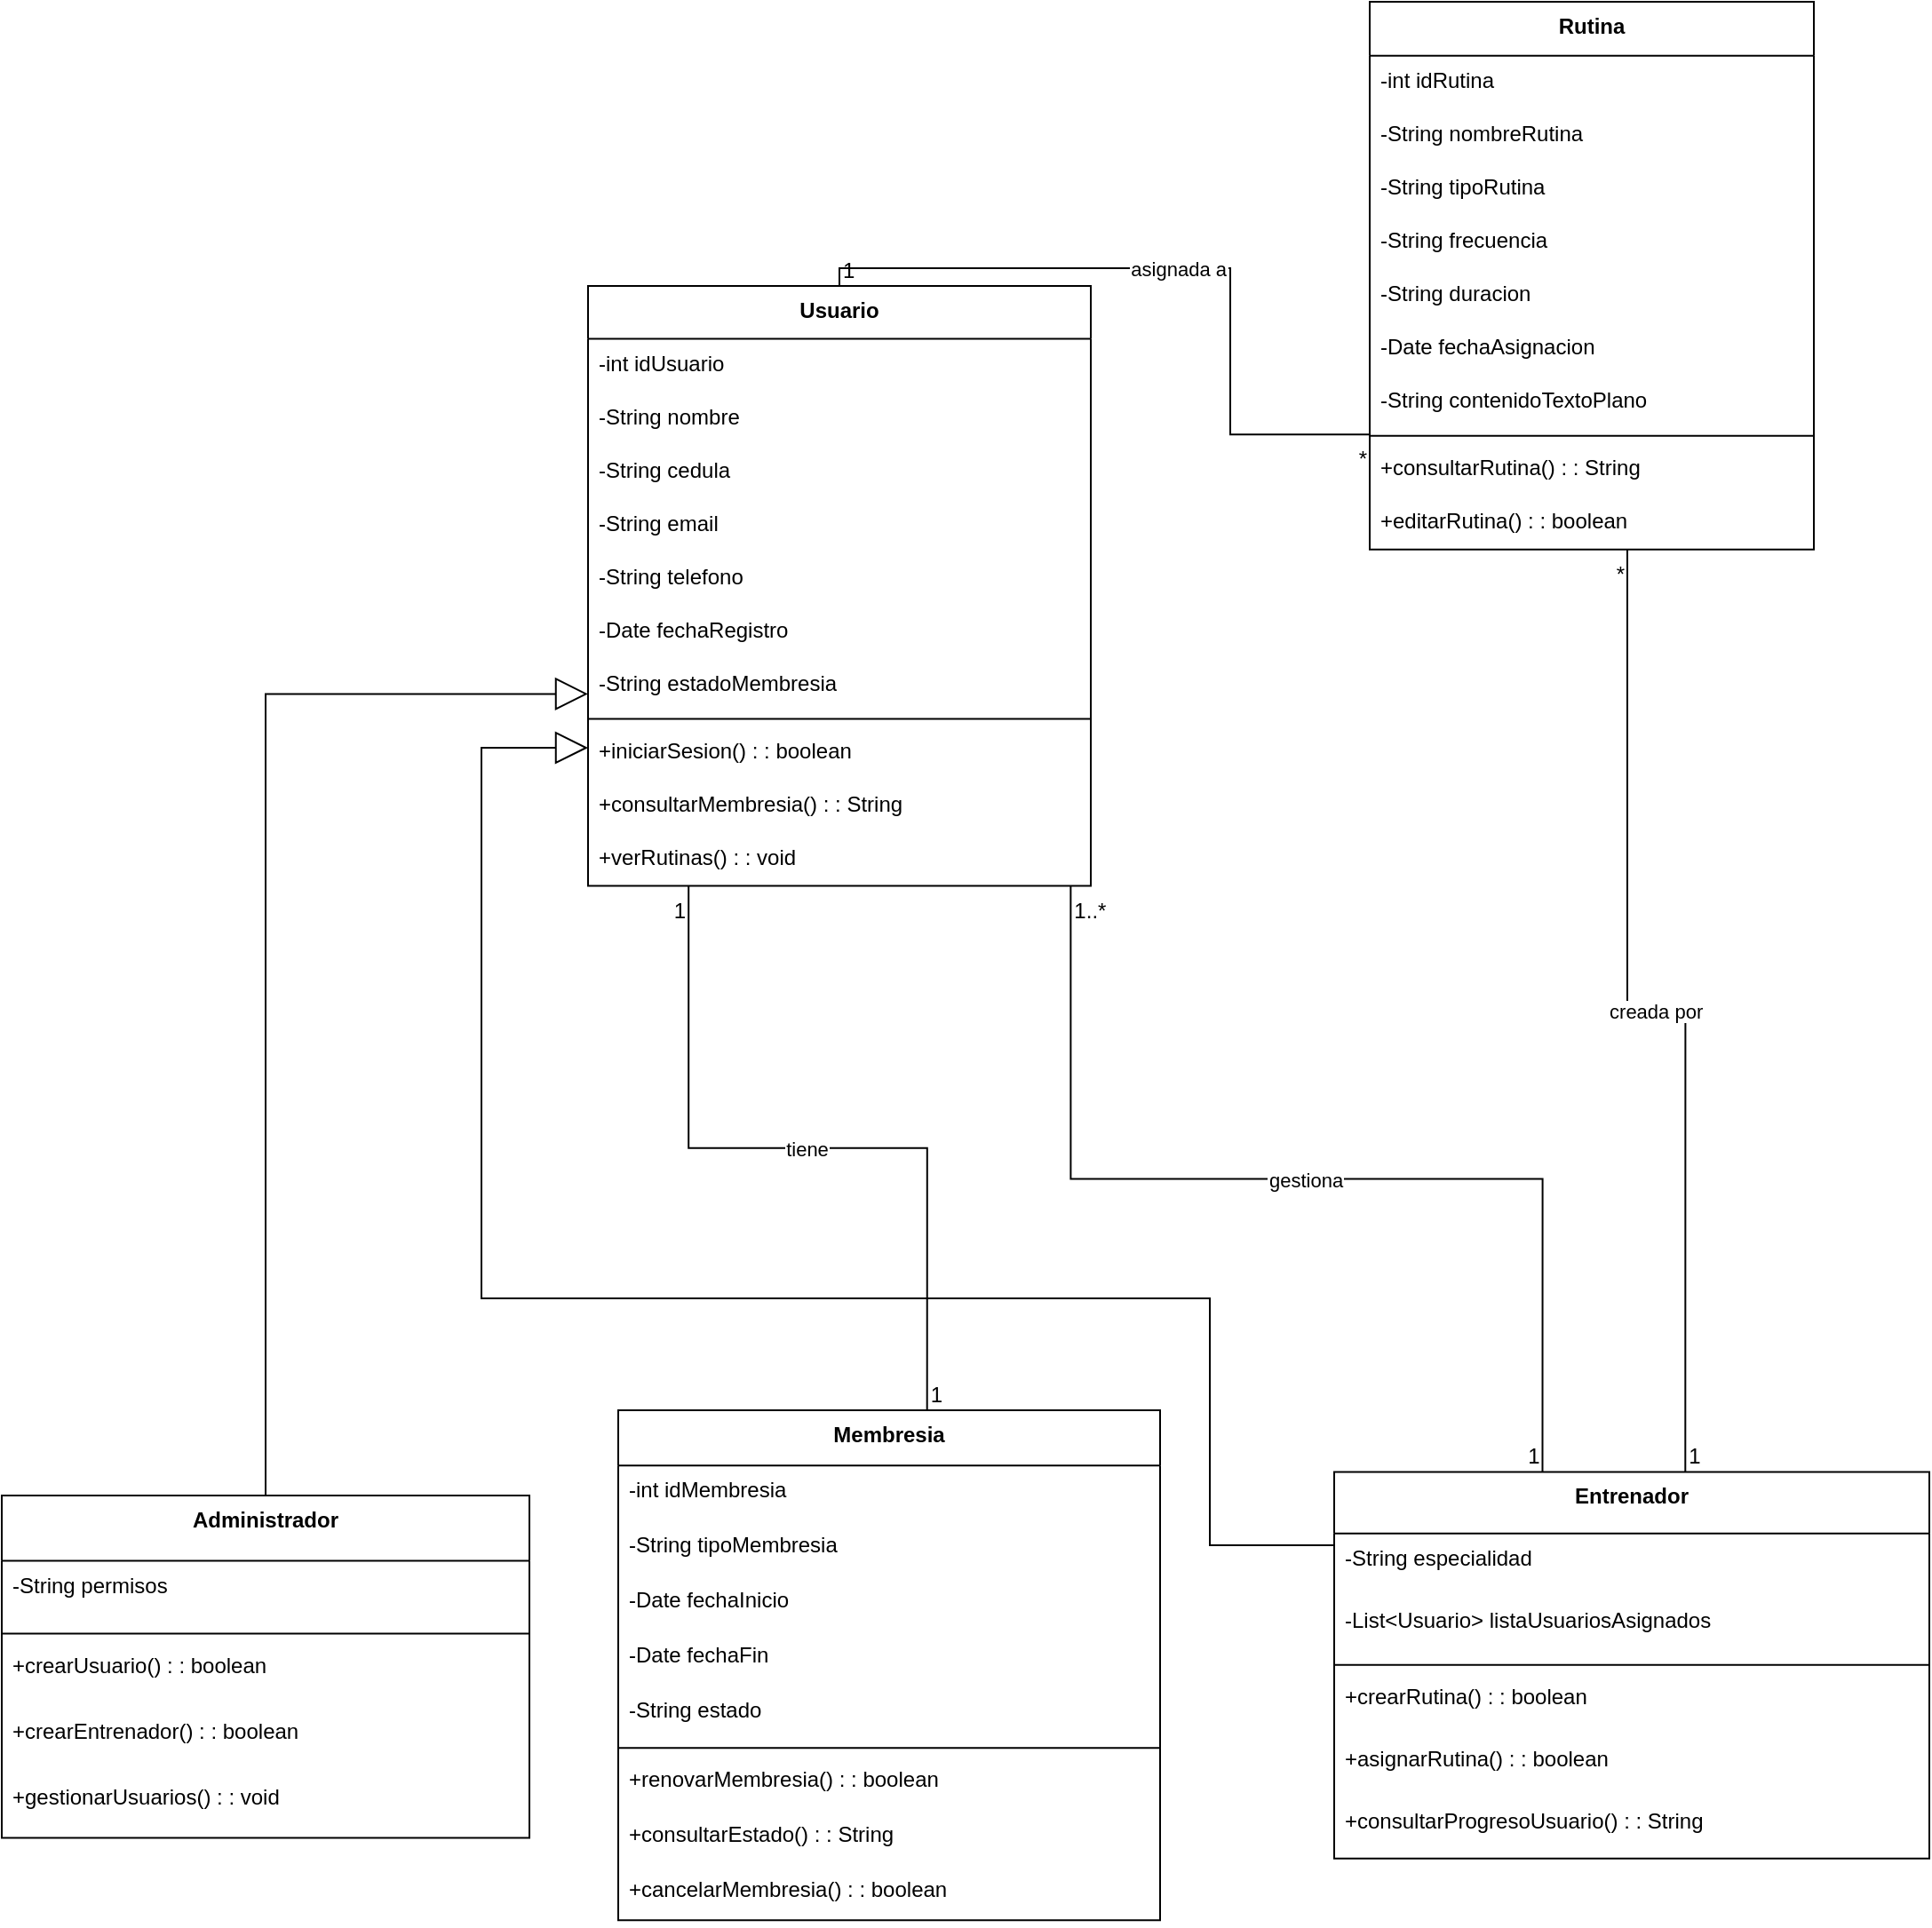 <mxfile version="28.0.6">
  <diagram name="Page-1" id="OxzGhlQZ04ZX8l4WN9mC">
    <mxGraphModel dx="1346" dy="776" grid="1" gridSize="10" guides="1" tooltips="1" connect="1" arrows="1" fold="1" page="1" pageScale="1" pageWidth="850" pageHeight="1100" math="0" shadow="0">
      <root>
        <mxCell id="0" />
        <mxCell id="1" parent="0" />
        <mxCell id="GQGdWh0KV59a_jbqZlOu-1" value="Usuario" style="swimlane;fontStyle=1;align=center;verticalAlign=top;childLayout=stackLayout;horizontal=1;startSize=29.804;horizontalStack=0;resizeParent=1;resizeParentMax=0;resizeLast=0;collapsible=0;marginBottom=0;" vertex="1" parent="1">
          <mxGeometry x="350" y="180" width="283" height="337.804" as="geometry" />
        </mxCell>
        <mxCell id="GQGdWh0KV59a_jbqZlOu-2" value="-int idUsuario" style="text;strokeColor=none;fillColor=none;align=left;verticalAlign=top;spacingLeft=4;spacingRight=4;overflow=hidden;rotatable=0;points=[[0,0.5],[1,0.5]];portConstraint=eastwest;" vertex="1" parent="GQGdWh0KV59a_jbqZlOu-1">
          <mxGeometry y="29.804" width="283" height="30" as="geometry" />
        </mxCell>
        <mxCell id="GQGdWh0KV59a_jbqZlOu-3" value="-String nombre" style="text;strokeColor=none;fillColor=none;align=left;verticalAlign=top;spacingLeft=4;spacingRight=4;overflow=hidden;rotatable=0;points=[[0,0.5],[1,0.5]];portConstraint=eastwest;" vertex="1" parent="GQGdWh0KV59a_jbqZlOu-1">
          <mxGeometry y="59.804" width="283" height="30" as="geometry" />
        </mxCell>
        <mxCell id="GQGdWh0KV59a_jbqZlOu-4" value="-String cedula" style="text;strokeColor=none;fillColor=none;align=left;verticalAlign=top;spacingLeft=4;spacingRight=4;overflow=hidden;rotatable=0;points=[[0,0.5],[1,0.5]];portConstraint=eastwest;" vertex="1" parent="GQGdWh0KV59a_jbqZlOu-1">
          <mxGeometry y="89.804" width="283" height="30" as="geometry" />
        </mxCell>
        <mxCell id="GQGdWh0KV59a_jbqZlOu-5" value="-String email" style="text;strokeColor=none;fillColor=none;align=left;verticalAlign=top;spacingLeft=4;spacingRight=4;overflow=hidden;rotatable=0;points=[[0,0.5],[1,0.5]];portConstraint=eastwest;" vertex="1" parent="GQGdWh0KV59a_jbqZlOu-1">
          <mxGeometry y="119.804" width="283" height="30" as="geometry" />
        </mxCell>
        <mxCell id="GQGdWh0KV59a_jbqZlOu-6" value="-String telefono" style="text;strokeColor=none;fillColor=none;align=left;verticalAlign=top;spacingLeft=4;spacingRight=4;overflow=hidden;rotatable=0;points=[[0,0.5],[1,0.5]];portConstraint=eastwest;" vertex="1" parent="GQGdWh0KV59a_jbqZlOu-1">
          <mxGeometry y="149.804" width="283" height="30" as="geometry" />
        </mxCell>
        <mxCell id="GQGdWh0KV59a_jbqZlOu-7" value="-Date fechaRegistro" style="text;strokeColor=none;fillColor=none;align=left;verticalAlign=top;spacingLeft=4;spacingRight=4;overflow=hidden;rotatable=0;points=[[0,0.5],[1,0.5]];portConstraint=eastwest;" vertex="1" parent="GQGdWh0KV59a_jbqZlOu-1">
          <mxGeometry y="179.804" width="283" height="30" as="geometry" />
        </mxCell>
        <mxCell id="GQGdWh0KV59a_jbqZlOu-8" value="-String estadoMembresia" style="text;strokeColor=none;fillColor=none;align=left;verticalAlign=top;spacingLeft=4;spacingRight=4;overflow=hidden;rotatable=0;points=[[0,0.5],[1,0.5]];portConstraint=eastwest;" vertex="1" parent="GQGdWh0KV59a_jbqZlOu-1">
          <mxGeometry y="209.804" width="283" height="30" as="geometry" />
        </mxCell>
        <mxCell id="GQGdWh0KV59a_jbqZlOu-9" style="line;strokeWidth=1;fillColor=none;align=left;verticalAlign=middle;spacingTop=-1;spacingLeft=3;spacingRight=3;rotatable=0;labelPosition=right;points=[];portConstraint=eastwest;strokeColor=inherit;" vertex="1" parent="GQGdWh0KV59a_jbqZlOu-1">
          <mxGeometry y="239.804" width="283" height="8" as="geometry" />
        </mxCell>
        <mxCell id="GQGdWh0KV59a_jbqZlOu-10" value="+iniciarSesion() : : boolean" style="text;strokeColor=none;fillColor=none;align=left;verticalAlign=top;spacingLeft=4;spacingRight=4;overflow=hidden;rotatable=0;points=[[0,0.5],[1,0.5]];portConstraint=eastwest;" vertex="1" parent="GQGdWh0KV59a_jbqZlOu-1">
          <mxGeometry y="247.804" width="283" height="30" as="geometry" />
        </mxCell>
        <mxCell id="GQGdWh0KV59a_jbqZlOu-11" value="+consultarMembresia() : : String" style="text;strokeColor=none;fillColor=none;align=left;verticalAlign=top;spacingLeft=4;spacingRight=4;overflow=hidden;rotatable=0;points=[[0,0.5],[1,0.5]];portConstraint=eastwest;" vertex="1" parent="GQGdWh0KV59a_jbqZlOu-1">
          <mxGeometry y="277.804" width="283" height="30" as="geometry" />
        </mxCell>
        <mxCell id="GQGdWh0KV59a_jbqZlOu-12" value="+verRutinas() : : void" style="text;strokeColor=none;fillColor=none;align=left;verticalAlign=top;spacingLeft=4;spacingRight=4;overflow=hidden;rotatable=0;points=[[0,0.5],[1,0.5]];portConstraint=eastwest;" vertex="1" parent="GQGdWh0KV59a_jbqZlOu-1">
          <mxGeometry y="307.804" width="283" height="30" as="geometry" />
        </mxCell>
        <mxCell id="GQGdWh0KV59a_jbqZlOu-13" value="Administrador" style="swimlane;fontStyle=1;align=center;verticalAlign=top;childLayout=stackLayout;horizontal=1;startSize=36.786;horizontalStack=0;resizeParent=1;resizeParentMax=0;resizeLast=0;collapsible=0;marginBottom=0;" vertex="1" parent="1">
          <mxGeometry x="20" y="861" width="297" height="192.786" as="geometry" />
        </mxCell>
        <mxCell id="GQGdWh0KV59a_jbqZlOu-14" value="-String permisos" style="text;strokeColor=none;fillColor=none;align=left;verticalAlign=top;spacingLeft=4;spacingRight=4;overflow=hidden;rotatable=0;points=[[0,0.5],[1,0.5]];portConstraint=eastwest;" vertex="1" parent="GQGdWh0KV59a_jbqZlOu-13">
          <mxGeometry y="36.786" width="297" height="37" as="geometry" />
        </mxCell>
        <mxCell id="GQGdWh0KV59a_jbqZlOu-15" style="line;strokeWidth=1;fillColor=none;align=left;verticalAlign=middle;spacingTop=-1;spacingLeft=3;spacingRight=3;rotatable=0;labelPosition=right;points=[];portConstraint=eastwest;strokeColor=inherit;" vertex="1" parent="GQGdWh0KV59a_jbqZlOu-13">
          <mxGeometry y="73.786" width="297" height="8" as="geometry" />
        </mxCell>
        <mxCell id="GQGdWh0KV59a_jbqZlOu-16" value="+crearUsuario() : : boolean" style="text;strokeColor=none;fillColor=none;align=left;verticalAlign=top;spacingLeft=4;spacingRight=4;overflow=hidden;rotatable=0;points=[[0,0.5],[1,0.5]];portConstraint=eastwest;" vertex="1" parent="GQGdWh0KV59a_jbqZlOu-13">
          <mxGeometry y="81.786" width="297" height="37" as="geometry" />
        </mxCell>
        <mxCell id="GQGdWh0KV59a_jbqZlOu-17" value="+crearEntrenador() : : boolean" style="text;strokeColor=none;fillColor=none;align=left;verticalAlign=top;spacingLeft=4;spacingRight=4;overflow=hidden;rotatable=0;points=[[0,0.5],[1,0.5]];portConstraint=eastwest;" vertex="1" parent="GQGdWh0KV59a_jbqZlOu-13">
          <mxGeometry y="118.786" width="297" height="37" as="geometry" />
        </mxCell>
        <mxCell id="GQGdWh0KV59a_jbqZlOu-18" value="+gestionarUsuarios() : : void" style="text;strokeColor=none;fillColor=none;align=left;verticalAlign=top;spacingLeft=4;spacingRight=4;overflow=hidden;rotatable=0;points=[[0,0.5],[1,0.5]];portConstraint=eastwest;" vertex="1" parent="GQGdWh0KV59a_jbqZlOu-13">
          <mxGeometry y="155.786" width="297" height="37" as="geometry" />
        </mxCell>
        <mxCell id="GQGdWh0KV59a_jbqZlOu-19" value="Entrenador" style="swimlane;fontStyle=1;align=center;verticalAlign=top;childLayout=stackLayout;horizontal=1;startSize=34.652;horizontalStack=0;resizeParent=1;resizeParentMax=0;resizeLast=0;collapsible=0;marginBottom=0;" vertex="1" parent="1">
          <mxGeometry x="770" y="847.72" width="335" height="217.652" as="geometry" />
        </mxCell>
        <mxCell id="GQGdWh0KV59a_jbqZlOu-20" value="-String especialidad" style="text;strokeColor=none;fillColor=none;align=left;verticalAlign=top;spacingLeft=4;spacingRight=4;overflow=hidden;rotatable=0;points=[[0,0.5],[1,0.5]];portConstraint=eastwest;" vertex="1" parent="GQGdWh0KV59a_jbqZlOu-19">
          <mxGeometry y="34.652" width="335" height="35" as="geometry" />
        </mxCell>
        <mxCell id="GQGdWh0KV59a_jbqZlOu-21" value="-List&lt;Usuario&gt; listaUsuariosAsignados" style="text;strokeColor=none;fillColor=none;align=left;verticalAlign=top;spacingLeft=4;spacingRight=4;overflow=hidden;rotatable=0;points=[[0,0.5],[1,0.5]];portConstraint=eastwest;" vertex="1" parent="GQGdWh0KV59a_jbqZlOu-19">
          <mxGeometry y="69.652" width="335" height="35" as="geometry" />
        </mxCell>
        <mxCell id="GQGdWh0KV59a_jbqZlOu-22" style="line;strokeWidth=1;fillColor=none;align=left;verticalAlign=middle;spacingTop=-1;spacingLeft=3;spacingRight=3;rotatable=0;labelPosition=right;points=[];portConstraint=eastwest;strokeColor=inherit;" vertex="1" parent="GQGdWh0KV59a_jbqZlOu-19">
          <mxGeometry y="104.652" width="335" height="8" as="geometry" />
        </mxCell>
        <mxCell id="GQGdWh0KV59a_jbqZlOu-23" value="+crearRutina() : : boolean" style="text;strokeColor=none;fillColor=none;align=left;verticalAlign=top;spacingLeft=4;spacingRight=4;overflow=hidden;rotatable=0;points=[[0,0.5],[1,0.5]];portConstraint=eastwest;" vertex="1" parent="GQGdWh0KV59a_jbqZlOu-19">
          <mxGeometry y="112.652" width="335" height="35" as="geometry" />
        </mxCell>
        <mxCell id="GQGdWh0KV59a_jbqZlOu-24" value="+asignarRutina() : : boolean" style="text;strokeColor=none;fillColor=none;align=left;verticalAlign=top;spacingLeft=4;spacingRight=4;overflow=hidden;rotatable=0;points=[[0,0.5],[1,0.5]];portConstraint=eastwest;" vertex="1" parent="GQGdWh0KV59a_jbqZlOu-19">
          <mxGeometry y="147.652" width="335" height="35" as="geometry" />
        </mxCell>
        <mxCell id="GQGdWh0KV59a_jbqZlOu-25" value="+consultarProgresoUsuario() : : String" style="text;strokeColor=none;fillColor=none;align=left;verticalAlign=top;spacingLeft=4;spacingRight=4;overflow=hidden;rotatable=0;points=[[0,0.5],[1,0.5]];portConstraint=eastwest;" vertex="1" parent="GQGdWh0KV59a_jbqZlOu-19">
          <mxGeometry y="182.652" width="335" height="35" as="geometry" />
        </mxCell>
        <mxCell id="GQGdWh0KV59a_jbqZlOu-26" value="Rutina" style="swimlane;fontStyle=1;align=center;verticalAlign=top;childLayout=stackLayout;horizontal=1;startSize=30.386;horizontalStack=0;resizeParent=1;resizeParentMax=0;resizeLast=0;collapsible=0;marginBottom=0;" vertex="1" parent="1">
          <mxGeometry x="790" y="20" width="250" height="308.386" as="geometry" />
        </mxCell>
        <mxCell id="GQGdWh0KV59a_jbqZlOu-27" value="-int idRutina" style="text;strokeColor=none;fillColor=none;align=left;verticalAlign=top;spacingLeft=4;spacingRight=4;overflow=hidden;rotatable=0;points=[[0,0.5],[1,0.5]];portConstraint=eastwest;" vertex="1" parent="GQGdWh0KV59a_jbqZlOu-26">
          <mxGeometry y="30.386" width="250" height="30" as="geometry" />
        </mxCell>
        <mxCell id="GQGdWh0KV59a_jbqZlOu-28" value="-String nombreRutina" style="text;strokeColor=none;fillColor=none;align=left;verticalAlign=top;spacingLeft=4;spacingRight=4;overflow=hidden;rotatable=0;points=[[0,0.5],[1,0.5]];portConstraint=eastwest;" vertex="1" parent="GQGdWh0KV59a_jbqZlOu-26">
          <mxGeometry y="60.386" width="250" height="30" as="geometry" />
        </mxCell>
        <mxCell id="GQGdWh0KV59a_jbqZlOu-29" value="-String tipoRutina" style="text;strokeColor=none;fillColor=none;align=left;verticalAlign=top;spacingLeft=4;spacingRight=4;overflow=hidden;rotatable=0;points=[[0,0.5],[1,0.5]];portConstraint=eastwest;" vertex="1" parent="GQGdWh0KV59a_jbqZlOu-26">
          <mxGeometry y="90.386" width="250" height="30" as="geometry" />
        </mxCell>
        <mxCell id="GQGdWh0KV59a_jbqZlOu-30" value="-String frecuencia" style="text;strokeColor=none;fillColor=none;align=left;verticalAlign=top;spacingLeft=4;spacingRight=4;overflow=hidden;rotatable=0;points=[[0,0.5],[1,0.5]];portConstraint=eastwest;" vertex="1" parent="GQGdWh0KV59a_jbqZlOu-26">
          <mxGeometry y="120.386" width="250" height="30" as="geometry" />
        </mxCell>
        <mxCell id="GQGdWh0KV59a_jbqZlOu-31" value="-String duracion" style="text;strokeColor=none;fillColor=none;align=left;verticalAlign=top;spacingLeft=4;spacingRight=4;overflow=hidden;rotatable=0;points=[[0,0.5],[1,0.5]];portConstraint=eastwest;" vertex="1" parent="GQGdWh0KV59a_jbqZlOu-26">
          <mxGeometry y="150.386" width="250" height="30" as="geometry" />
        </mxCell>
        <mxCell id="GQGdWh0KV59a_jbqZlOu-32" value="-Date fechaAsignacion" style="text;strokeColor=none;fillColor=none;align=left;verticalAlign=top;spacingLeft=4;spacingRight=4;overflow=hidden;rotatable=0;points=[[0,0.5],[1,0.5]];portConstraint=eastwest;" vertex="1" parent="GQGdWh0KV59a_jbqZlOu-26">
          <mxGeometry y="180.386" width="250" height="30" as="geometry" />
        </mxCell>
        <mxCell id="GQGdWh0KV59a_jbqZlOu-33" value="-String contenidoTextoPlano" style="text;strokeColor=none;fillColor=none;align=left;verticalAlign=top;spacingLeft=4;spacingRight=4;overflow=hidden;rotatable=0;points=[[0,0.5],[1,0.5]];portConstraint=eastwest;" vertex="1" parent="GQGdWh0KV59a_jbqZlOu-26">
          <mxGeometry y="210.386" width="250" height="30" as="geometry" />
        </mxCell>
        <mxCell id="GQGdWh0KV59a_jbqZlOu-34" style="line;strokeWidth=1;fillColor=none;align=left;verticalAlign=middle;spacingTop=-1;spacingLeft=3;spacingRight=3;rotatable=0;labelPosition=right;points=[];portConstraint=eastwest;strokeColor=inherit;" vertex="1" parent="GQGdWh0KV59a_jbqZlOu-26">
          <mxGeometry y="240.386" width="250" height="8" as="geometry" />
        </mxCell>
        <mxCell id="GQGdWh0KV59a_jbqZlOu-35" value="+consultarRutina() : : String" style="text;strokeColor=none;fillColor=none;align=left;verticalAlign=top;spacingLeft=4;spacingRight=4;overflow=hidden;rotatable=0;points=[[0,0.5],[1,0.5]];portConstraint=eastwest;" vertex="1" parent="GQGdWh0KV59a_jbqZlOu-26">
          <mxGeometry y="248.386" width="250" height="30" as="geometry" />
        </mxCell>
        <mxCell id="GQGdWh0KV59a_jbqZlOu-36" value="+editarRutina() : : boolean" style="text;strokeColor=none;fillColor=none;align=left;verticalAlign=top;spacingLeft=4;spacingRight=4;overflow=hidden;rotatable=0;points=[[0,0.5],[1,0.5]];portConstraint=eastwest;" vertex="1" parent="GQGdWh0KV59a_jbqZlOu-26">
          <mxGeometry y="278.386" width="250" height="30" as="geometry" />
        </mxCell>
        <mxCell id="GQGdWh0KV59a_jbqZlOu-37" value="Membresia" style="swimlane;fontStyle=1;align=center;verticalAlign=top;childLayout=stackLayout;horizontal=1;startSize=31.097;horizontalStack=0;resizeParent=1;resizeParentMax=0;resizeLast=0;collapsible=0;marginBottom=0;" vertex="1" parent="1">
          <mxGeometry x="367" y="813" width="305" height="287.097" as="geometry" />
        </mxCell>
        <mxCell id="GQGdWh0KV59a_jbqZlOu-38" value="-int idMembresia" style="text;strokeColor=none;fillColor=none;align=left;verticalAlign=top;spacingLeft=4;spacingRight=4;overflow=hidden;rotatable=0;points=[[0,0.5],[1,0.5]];portConstraint=eastwest;" vertex="1" parent="GQGdWh0KV59a_jbqZlOu-37">
          <mxGeometry y="31.097" width="305" height="31" as="geometry" />
        </mxCell>
        <mxCell id="GQGdWh0KV59a_jbqZlOu-39" value="-String tipoMembresia" style="text;strokeColor=none;fillColor=none;align=left;verticalAlign=top;spacingLeft=4;spacingRight=4;overflow=hidden;rotatable=0;points=[[0,0.5],[1,0.5]];portConstraint=eastwest;" vertex="1" parent="GQGdWh0KV59a_jbqZlOu-37">
          <mxGeometry y="62.097" width="305" height="31" as="geometry" />
        </mxCell>
        <mxCell id="GQGdWh0KV59a_jbqZlOu-40" value="-Date fechaInicio" style="text;strokeColor=none;fillColor=none;align=left;verticalAlign=top;spacingLeft=4;spacingRight=4;overflow=hidden;rotatable=0;points=[[0,0.5],[1,0.5]];portConstraint=eastwest;" vertex="1" parent="GQGdWh0KV59a_jbqZlOu-37">
          <mxGeometry y="93.097" width="305" height="31" as="geometry" />
        </mxCell>
        <mxCell id="GQGdWh0KV59a_jbqZlOu-41" value="-Date fechaFin" style="text;strokeColor=none;fillColor=none;align=left;verticalAlign=top;spacingLeft=4;spacingRight=4;overflow=hidden;rotatable=0;points=[[0,0.5],[1,0.5]];portConstraint=eastwest;" vertex="1" parent="GQGdWh0KV59a_jbqZlOu-37">
          <mxGeometry y="124.097" width="305" height="31" as="geometry" />
        </mxCell>
        <mxCell id="GQGdWh0KV59a_jbqZlOu-42" value="-String estado" style="text;strokeColor=none;fillColor=none;align=left;verticalAlign=top;spacingLeft=4;spacingRight=4;overflow=hidden;rotatable=0;points=[[0,0.5],[1,0.5]];portConstraint=eastwest;" vertex="1" parent="GQGdWh0KV59a_jbqZlOu-37">
          <mxGeometry y="155.097" width="305" height="31" as="geometry" />
        </mxCell>
        <mxCell id="GQGdWh0KV59a_jbqZlOu-43" style="line;strokeWidth=1;fillColor=none;align=left;verticalAlign=middle;spacingTop=-1;spacingLeft=3;spacingRight=3;rotatable=0;labelPosition=right;points=[];portConstraint=eastwest;strokeColor=inherit;" vertex="1" parent="GQGdWh0KV59a_jbqZlOu-37">
          <mxGeometry y="186.097" width="305" height="8" as="geometry" />
        </mxCell>
        <mxCell id="GQGdWh0KV59a_jbqZlOu-44" value="+renovarMembresia() : : boolean" style="text;strokeColor=none;fillColor=none;align=left;verticalAlign=top;spacingLeft=4;spacingRight=4;overflow=hidden;rotatable=0;points=[[0,0.5],[1,0.5]];portConstraint=eastwest;" vertex="1" parent="GQGdWh0KV59a_jbqZlOu-37">
          <mxGeometry y="194.097" width="305" height="31" as="geometry" />
        </mxCell>
        <mxCell id="GQGdWh0KV59a_jbqZlOu-45" value="+consultarEstado() : : String" style="text;strokeColor=none;fillColor=none;align=left;verticalAlign=top;spacingLeft=4;spacingRight=4;overflow=hidden;rotatable=0;points=[[0,0.5],[1,0.5]];portConstraint=eastwest;" vertex="1" parent="GQGdWh0KV59a_jbqZlOu-37">
          <mxGeometry y="225.097" width="305" height="31" as="geometry" />
        </mxCell>
        <mxCell id="GQGdWh0KV59a_jbqZlOu-46" value="+cancelarMembresia() : : boolean" style="text;strokeColor=none;fillColor=none;align=left;verticalAlign=top;spacingLeft=4;spacingRight=4;overflow=hidden;rotatable=0;points=[[0,0.5],[1,0.5]];portConstraint=eastwest;" vertex="1" parent="GQGdWh0KV59a_jbqZlOu-37">
          <mxGeometry y="256.097" width="305" height="31" as="geometry" />
        </mxCell>
        <mxCell id="GQGdWh0KV59a_jbqZlOu-47" value="" style="startArrow=block;startSize=16;startFill=0;endArrow=none;exitX=0;exitY=0.68;entryX=0.5;entryY=0;rounded=0;edgeStyle=orthogonalEdgeStyle;" edge="1" parent="1" source="GQGdWh0KV59a_jbqZlOu-1" target="GQGdWh0KV59a_jbqZlOu-13">
          <mxGeometry relative="1" as="geometry" />
        </mxCell>
        <mxCell id="GQGdWh0KV59a_jbqZlOu-48" value="" style="startArrow=block;startSize=16;startFill=0;endArrow=none;entryX=0;entryY=0.23;rounded=0;edgeStyle=orthogonalEdgeStyle;" edge="1" parent="1">
          <mxGeometry relative="1" as="geometry">
            <Array as="points">
              <mxPoint x="290" y="440" />
              <mxPoint x="290" y="750" />
              <mxPoint x="700" y="750" />
              <mxPoint x="700" y="889" />
            </Array>
            <mxPoint x="350" y="440" as="sourcePoint" />
            <mxPoint x="770" y="887.78" as="targetPoint" />
          </mxGeometry>
        </mxCell>
        <mxCell id="GQGdWh0KV59a_jbqZlOu-49" value="tiene" style="startArrow=none;endArrow=none;exitX=0.2;exitY=1;entryX=0.57;entryY=0;rounded=0;edgeStyle=orthogonalEdgeStyle;" edge="1" parent="1" source="GQGdWh0KV59a_jbqZlOu-1" target="GQGdWh0KV59a_jbqZlOu-37">
          <mxGeometry relative="1" as="geometry" />
        </mxCell>
        <mxCell id="GQGdWh0KV59a_jbqZlOu-50" value="1" style="edgeLabel;resizable=0;labelBackgroundColor=none;fontSize=12;align=right;verticalAlign=top;" vertex="1" parent="GQGdWh0KV59a_jbqZlOu-49">
          <mxGeometry x="-1" relative="1" as="geometry" />
        </mxCell>
        <mxCell id="GQGdWh0KV59a_jbqZlOu-51" value="1" style="edgeLabel;resizable=0;labelBackgroundColor=none;fontSize=12;align=left;verticalAlign=bottom;" vertex="1" parent="GQGdWh0KV59a_jbqZlOu-49">
          <mxGeometry x="1" relative="1" as="geometry" />
        </mxCell>
        <mxCell id="GQGdWh0KV59a_jbqZlOu-52" value="gestiona" style="startArrow=none;endArrow=none;exitX=0.35;exitY=0;entryX=0.96;entryY=1;rounded=0;edgeStyle=orthogonalEdgeStyle;" edge="1" parent="1" source="GQGdWh0KV59a_jbqZlOu-19" target="GQGdWh0KV59a_jbqZlOu-1">
          <mxGeometry relative="1" as="geometry" />
        </mxCell>
        <mxCell id="GQGdWh0KV59a_jbqZlOu-53" value="1" style="edgeLabel;resizable=0;labelBackgroundColor=none;fontSize=12;align=right;verticalAlign=bottom;" vertex="1" parent="GQGdWh0KV59a_jbqZlOu-52">
          <mxGeometry x="-1" relative="1" as="geometry" />
        </mxCell>
        <mxCell id="GQGdWh0KV59a_jbqZlOu-54" value="1..*" style="edgeLabel;resizable=0;labelBackgroundColor=none;fontSize=12;align=left;verticalAlign=top;" vertex="1" parent="GQGdWh0KV59a_jbqZlOu-52">
          <mxGeometry x="1" relative="1" as="geometry" />
        </mxCell>
        <mxCell id="GQGdWh0KV59a_jbqZlOu-55" value="asignada a" style="startArrow=none;endArrow=none;exitX=0;exitY=0.79;entryX=0.5;entryY=0;rounded=0;edgeStyle=orthogonalEdgeStyle;" edge="1" parent="1" source="GQGdWh0KV59a_jbqZlOu-26" target="GQGdWh0KV59a_jbqZlOu-1">
          <mxGeometry relative="1" as="geometry" />
        </mxCell>
        <mxCell id="GQGdWh0KV59a_jbqZlOu-56" value="*" style="edgeLabel;resizable=0;labelBackgroundColor=none;fontSize=12;align=right;verticalAlign=top;" vertex="1" parent="GQGdWh0KV59a_jbqZlOu-55">
          <mxGeometry x="-1" relative="1" as="geometry" />
        </mxCell>
        <mxCell id="GQGdWh0KV59a_jbqZlOu-57" value="1" style="edgeLabel;resizable=0;labelBackgroundColor=none;fontSize=12;align=left;verticalAlign=bottom;" vertex="1" parent="GQGdWh0KV59a_jbqZlOu-55">
          <mxGeometry x="1" relative="1" as="geometry" />
        </mxCell>
        <mxCell id="GQGdWh0KV59a_jbqZlOu-58" value="creada por" style="startArrow=none;endArrow=none;exitX=0.58;exitY=1;entryX=0.59;entryY=0;rounded=0;edgeStyle=orthogonalEdgeStyle;" edge="1" parent="1" source="GQGdWh0KV59a_jbqZlOu-26" target="GQGdWh0KV59a_jbqZlOu-19">
          <mxGeometry relative="1" as="geometry" />
        </mxCell>
        <mxCell id="GQGdWh0KV59a_jbqZlOu-59" value="*" style="edgeLabel;resizable=0;labelBackgroundColor=none;fontSize=12;align=right;verticalAlign=top;" vertex="1" parent="GQGdWh0KV59a_jbqZlOu-58">
          <mxGeometry x="-1" relative="1" as="geometry" />
        </mxCell>
        <mxCell id="GQGdWh0KV59a_jbqZlOu-60" value="1" style="edgeLabel;resizable=0;labelBackgroundColor=none;fontSize=12;align=left;verticalAlign=bottom;" vertex="1" parent="GQGdWh0KV59a_jbqZlOu-58">
          <mxGeometry x="1" relative="1" as="geometry" />
        </mxCell>
      </root>
    </mxGraphModel>
  </diagram>
</mxfile>
